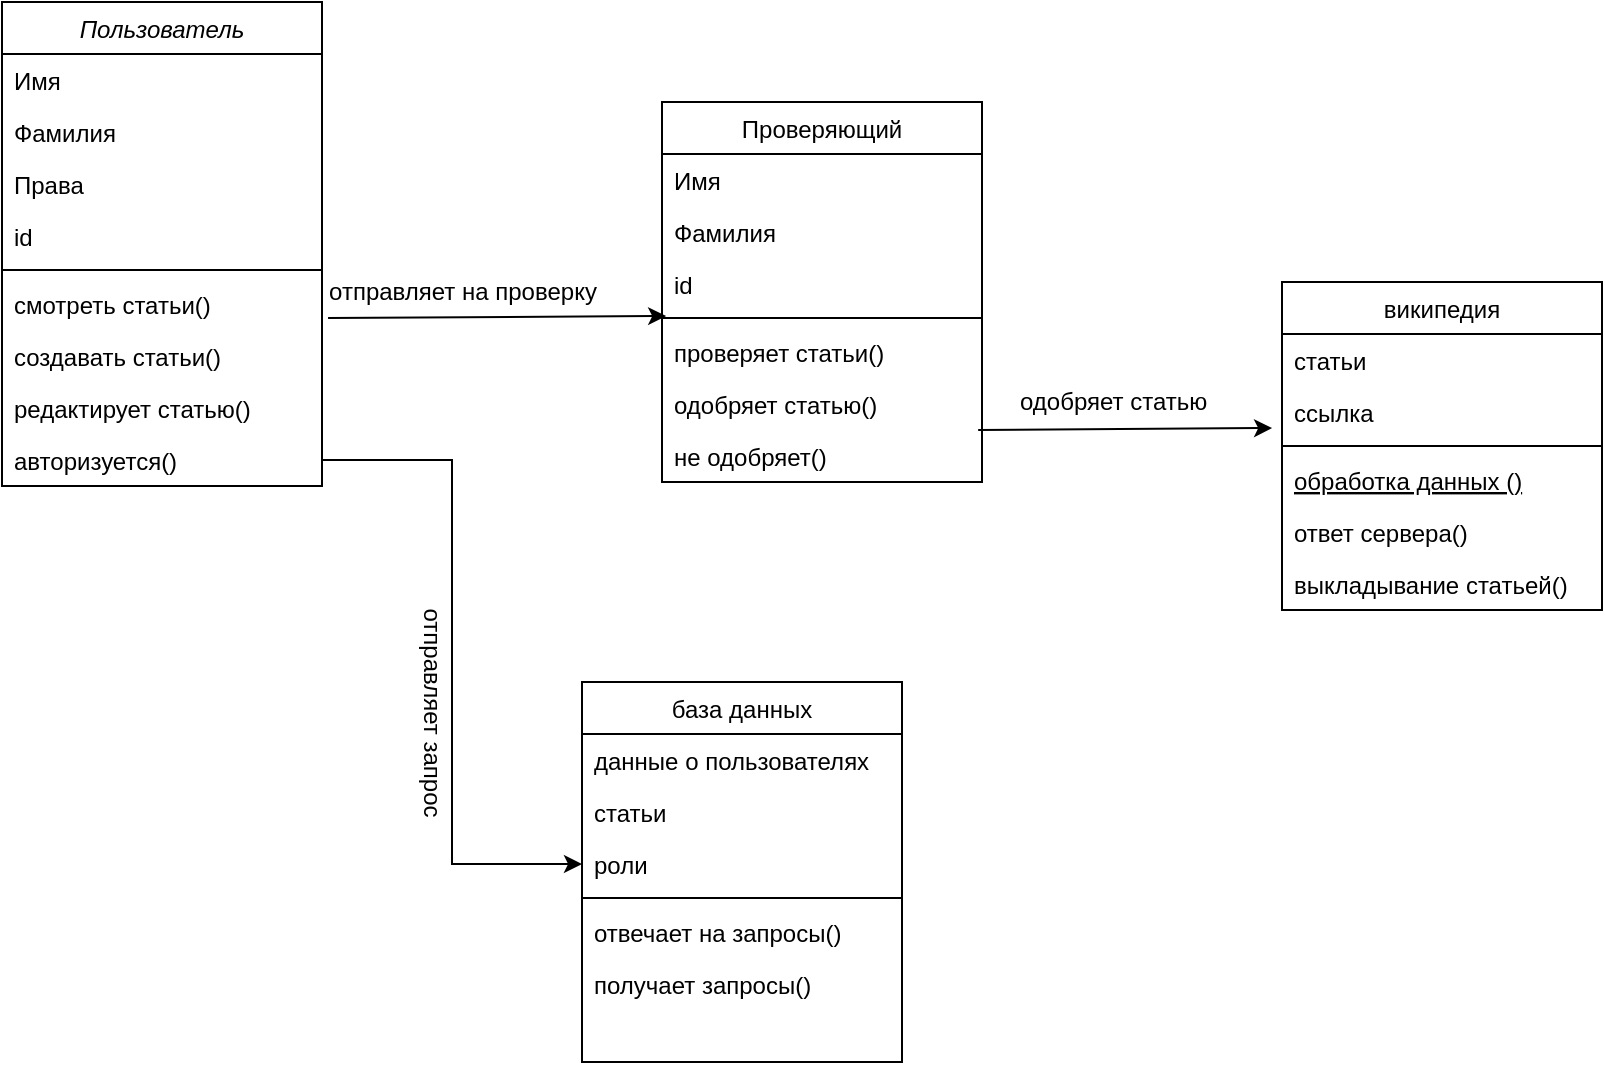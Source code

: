 <mxfile version="20.6.0" type="device"><diagram id="8967mcPS5vx15I04nFt3" name="Page-1"><mxGraphModel dx="2031" dy="-20" grid="1" gridSize="10" guides="1" tooltips="1" connect="1" arrows="1" fold="1" page="1" pageScale="1" pageWidth="827" pageHeight="1169" math="0" shadow="0"><root><mxCell id="0"/><mxCell id="1" parent="0"/><mxCell id="okarAszU4wDWdQ2tteDo-1" value="Пользователь" style="swimlane;fontStyle=2;align=center;verticalAlign=top;childLayout=stackLayout;horizontal=1;startSize=26;horizontalStack=0;resizeParent=1;resizeLast=0;collapsible=1;marginBottom=0;rounded=0;shadow=0;strokeWidth=1;" vertex="1" parent="1"><mxGeometry x="20" y="1500" width="160" height="242" as="geometry"><mxRectangle x="230" y="140" width="160" height="26" as="alternateBounds"/></mxGeometry></mxCell><mxCell id="okarAszU4wDWdQ2tteDo-2" value="Имя" style="text;align=left;verticalAlign=top;spacingLeft=4;spacingRight=4;overflow=hidden;rotatable=0;points=[[0,0.5],[1,0.5]];portConstraint=eastwest;" vertex="1" parent="okarAszU4wDWdQ2tteDo-1"><mxGeometry y="26" width="160" height="26" as="geometry"/></mxCell><mxCell id="okarAszU4wDWdQ2tteDo-3" value="Фамилия" style="text;align=left;verticalAlign=top;spacingLeft=4;spacingRight=4;overflow=hidden;rotatable=0;points=[[0,0.5],[1,0.5]];portConstraint=eastwest;rounded=0;shadow=0;html=0;" vertex="1" parent="okarAszU4wDWdQ2tteDo-1"><mxGeometry y="52" width="160" height="26" as="geometry"/></mxCell><mxCell id="okarAszU4wDWdQ2tteDo-4" value="Права" style="text;align=left;verticalAlign=top;spacingLeft=4;spacingRight=4;overflow=hidden;rotatable=0;points=[[0,0.5],[1,0.5]];portConstraint=eastwest;rounded=0;shadow=0;html=0;" vertex="1" parent="okarAszU4wDWdQ2tteDo-1"><mxGeometry y="78" width="160" height="26" as="geometry"/></mxCell><mxCell id="okarAszU4wDWdQ2tteDo-5" value="id" style="text;align=left;verticalAlign=top;spacingLeft=4;spacingRight=4;overflow=hidden;rotatable=0;points=[[0,0.5],[1,0.5]];portConstraint=eastwest;rounded=0;shadow=0;html=0;" vertex="1" parent="okarAszU4wDWdQ2tteDo-1"><mxGeometry y="104" width="160" height="26" as="geometry"/></mxCell><mxCell id="okarAszU4wDWdQ2tteDo-6" value="" style="line;html=1;strokeWidth=1;align=left;verticalAlign=middle;spacingTop=-1;spacingLeft=3;spacingRight=3;rotatable=0;labelPosition=right;points=[];portConstraint=eastwest;" vertex="1" parent="okarAszU4wDWdQ2tteDo-1"><mxGeometry y="130" width="160" height="8" as="geometry"/></mxCell><mxCell id="okarAszU4wDWdQ2tteDo-7" value="смотреть статьи()" style="text;align=left;verticalAlign=top;spacingLeft=4;spacingRight=4;overflow=hidden;rotatable=0;points=[[0,0.5],[1,0.5]];portConstraint=eastwest;" vertex="1" parent="okarAszU4wDWdQ2tteDo-1"><mxGeometry y="138" width="160" height="26" as="geometry"/></mxCell><mxCell id="okarAszU4wDWdQ2tteDo-8" value="создавать статьи()" style="text;align=left;verticalAlign=top;spacingLeft=4;spacingRight=4;overflow=hidden;rotatable=0;points=[[0,0.5],[1,0.5]];portConstraint=eastwest;" vertex="1" parent="okarAszU4wDWdQ2tteDo-1"><mxGeometry y="164" width="160" height="26" as="geometry"/></mxCell><mxCell id="okarAszU4wDWdQ2tteDo-9" value="редактирует статью()" style="text;align=left;verticalAlign=top;spacingLeft=4;spacingRight=4;overflow=hidden;rotatable=0;points=[[0,0.5],[1,0.5]];portConstraint=eastwest;" vertex="1" parent="okarAszU4wDWdQ2tteDo-1"><mxGeometry y="190" width="160" height="26" as="geometry"/></mxCell><mxCell id="okarAszU4wDWdQ2tteDo-10" value="авторизуется()" style="text;align=left;verticalAlign=top;spacingLeft=4;spacingRight=4;overflow=hidden;rotatable=0;points=[[0,0.5],[1,0.5]];portConstraint=eastwest;" vertex="1" parent="okarAszU4wDWdQ2tteDo-1"><mxGeometry y="216" width="160" height="26" as="geometry"/></mxCell><mxCell id="okarAszU4wDWdQ2tteDo-11" value="википедия" style="swimlane;fontStyle=0;align=center;verticalAlign=top;childLayout=stackLayout;horizontal=1;startSize=26;horizontalStack=0;resizeParent=1;resizeLast=0;collapsible=1;marginBottom=0;rounded=0;shadow=0;strokeWidth=1;" vertex="1" parent="1"><mxGeometry x="660" y="1640" width="160" height="164" as="geometry"><mxRectangle x="130" y="380" width="160" height="26" as="alternateBounds"/></mxGeometry></mxCell><mxCell id="okarAszU4wDWdQ2tteDo-12" value="статьи" style="text;align=left;verticalAlign=top;spacingLeft=4;spacingRight=4;overflow=hidden;rotatable=0;points=[[0,0.5],[1,0.5]];portConstraint=eastwest;" vertex="1" parent="okarAszU4wDWdQ2tteDo-11"><mxGeometry y="26" width="160" height="26" as="geometry"/></mxCell><mxCell id="okarAszU4wDWdQ2tteDo-13" value="ссылка" style="text;align=left;verticalAlign=top;spacingLeft=4;spacingRight=4;overflow=hidden;rotatable=0;points=[[0,0.5],[1,0.5]];portConstraint=eastwest;rounded=0;shadow=0;html=0;" vertex="1" parent="okarAszU4wDWdQ2tteDo-11"><mxGeometry y="52" width="160" height="26" as="geometry"/></mxCell><mxCell id="okarAszU4wDWdQ2tteDo-14" value="" style="line;html=1;strokeWidth=1;align=left;verticalAlign=middle;spacingTop=-1;spacingLeft=3;spacingRight=3;rotatable=0;labelPosition=right;points=[];portConstraint=eastwest;" vertex="1" parent="okarAszU4wDWdQ2tteDo-11"><mxGeometry y="78" width="160" height="8" as="geometry"/></mxCell><mxCell id="okarAszU4wDWdQ2tteDo-15" value="обработка данных ()" style="text;align=left;verticalAlign=top;spacingLeft=4;spacingRight=4;overflow=hidden;rotatable=0;points=[[0,0.5],[1,0.5]];portConstraint=eastwest;fontStyle=4" vertex="1" parent="okarAszU4wDWdQ2tteDo-11"><mxGeometry y="86" width="160" height="26" as="geometry"/></mxCell><mxCell id="okarAszU4wDWdQ2tteDo-16" value="ответ сервера()" style="text;align=left;verticalAlign=top;spacingLeft=4;spacingRight=4;overflow=hidden;rotatable=0;points=[[0,0.5],[1,0.5]];portConstraint=eastwest;" vertex="1" parent="okarAszU4wDWdQ2tteDo-11"><mxGeometry y="112" width="160" height="26" as="geometry"/></mxCell><mxCell id="okarAszU4wDWdQ2tteDo-17" value="выкладывание статьей()" style="text;align=left;verticalAlign=top;spacingLeft=4;spacingRight=4;overflow=hidden;rotatable=0;points=[[0,0.5],[1,0.5]];portConstraint=eastwest;" vertex="1" parent="okarAszU4wDWdQ2tteDo-11"><mxGeometry y="138" width="160" height="26" as="geometry"/></mxCell><mxCell id="okarAszU4wDWdQ2tteDo-18" value="Проверяющий" style="swimlane;fontStyle=0;align=center;verticalAlign=top;childLayout=stackLayout;horizontal=1;startSize=26;horizontalStack=0;resizeParent=1;resizeLast=0;collapsible=1;marginBottom=0;rounded=0;shadow=0;strokeWidth=1;" vertex="1" parent="1"><mxGeometry x="350" y="1550" width="160" height="190" as="geometry"><mxRectangle x="550" y="140" width="160" height="26" as="alternateBounds"/></mxGeometry></mxCell><mxCell id="okarAszU4wDWdQ2tteDo-19" value="Имя" style="text;align=left;verticalAlign=top;spacingLeft=4;spacingRight=4;overflow=hidden;rotatable=0;points=[[0,0.5],[1,0.5]];portConstraint=eastwest;" vertex="1" parent="okarAszU4wDWdQ2tteDo-18"><mxGeometry y="26" width="160" height="26" as="geometry"/></mxCell><mxCell id="okarAszU4wDWdQ2tteDo-20" value="Фамилия" style="text;align=left;verticalAlign=top;spacingLeft=4;spacingRight=4;overflow=hidden;rotatable=0;points=[[0,0.5],[1,0.5]];portConstraint=eastwest;rounded=0;shadow=0;html=0;" vertex="1" parent="okarAszU4wDWdQ2tteDo-18"><mxGeometry y="52" width="160" height="26" as="geometry"/></mxCell><mxCell id="okarAszU4wDWdQ2tteDo-21" value="id" style="text;align=left;verticalAlign=top;spacingLeft=4;spacingRight=4;overflow=hidden;rotatable=0;points=[[0,0.5],[1,0.5]];portConstraint=eastwest;rounded=0;shadow=0;html=0;" vertex="1" parent="okarAszU4wDWdQ2tteDo-18"><mxGeometry y="78" width="160" height="26" as="geometry"/></mxCell><mxCell id="okarAszU4wDWdQ2tteDo-22" value="" style="line;html=1;strokeWidth=1;align=left;verticalAlign=middle;spacingTop=-1;spacingLeft=3;spacingRight=3;rotatable=0;labelPosition=right;points=[];portConstraint=eastwest;" vertex="1" parent="okarAszU4wDWdQ2tteDo-18"><mxGeometry y="104" width="160" height="8" as="geometry"/></mxCell><mxCell id="okarAszU4wDWdQ2tteDo-23" value="проверяет статьи()" style="text;align=left;verticalAlign=top;spacingLeft=4;spacingRight=4;overflow=hidden;rotatable=0;points=[[0,0.5],[1,0.5]];portConstraint=eastwest;" vertex="1" parent="okarAszU4wDWdQ2tteDo-18"><mxGeometry y="112" width="160" height="26" as="geometry"/></mxCell><mxCell id="okarAszU4wDWdQ2tteDo-24" value="одобряет статью()" style="text;align=left;verticalAlign=top;spacingLeft=4;spacingRight=4;overflow=hidden;rotatable=0;points=[[0,0.5],[1,0.5]];portConstraint=eastwest;" vertex="1" parent="okarAszU4wDWdQ2tteDo-18"><mxGeometry y="138" width="160" height="26" as="geometry"/></mxCell><mxCell id="okarAszU4wDWdQ2tteDo-25" value="не одобряет()" style="text;align=left;verticalAlign=top;spacingLeft=4;spacingRight=4;overflow=hidden;rotatable=0;points=[[0,0.5],[1,0.5]];portConstraint=eastwest;" vertex="1" parent="okarAszU4wDWdQ2tteDo-18"><mxGeometry y="164" width="160" height="26" as="geometry"/></mxCell><mxCell id="okarAszU4wDWdQ2tteDo-26" value="" style="endArrow=classic;html=1;rounded=0;entryX=0.013;entryY=-0.192;entryDx=0;entryDy=0;entryPerimeter=0;exitX=1.019;exitY=0.769;exitDx=0;exitDy=0;exitPerimeter=0;" edge="1" parent="1" source="okarAszU4wDWdQ2tteDo-7" target="okarAszU4wDWdQ2tteDo-23"><mxGeometry width="50" height="50" relative="1" as="geometry"><mxPoint x="190" y="1660" as="sourcePoint"/><mxPoint x="270" y="1610" as="targetPoint"/></mxGeometry></mxCell><mxCell id="okarAszU4wDWdQ2tteDo-27" value="отправляет на проверку" style="text;html=1;align=center;verticalAlign=middle;resizable=0;points=[];autosize=1;strokeColor=none;fillColor=none;" vertex="1" parent="1"><mxGeometry x="170" y="1630" width="160" height="30" as="geometry"/></mxCell><mxCell id="okarAszU4wDWdQ2tteDo-28" value="" style="endArrow=classic;html=1;rounded=0;entryX=-0.031;entryY=0.808;entryDx=0;entryDy=0;entryPerimeter=0;exitX=0.988;exitY=0;exitDx=0;exitDy=0;exitPerimeter=0;" edge="1" parent="1" source="okarAszU4wDWdQ2tteDo-25" target="okarAszU4wDWdQ2tteDo-13"><mxGeometry width="50" height="50" relative="1" as="geometry"><mxPoint x="550" y="1730" as="sourcePoint"/><mxPoint x="600" y="1680" as="targetPoint"/></mxGeometry></mxCell><mxCell id="okarAszU4wDWdQ2tteDo-29" value="одобряет статью&amp;nbsp;" style="text;html=1;align=center;verticalAlign=middle;resizable=0;points=[];autosize=1;strokeColor=none;fillColor=none;" vertex="1" parent="1"><mxGeometry x="517" y="1685" width="120" height="30" as="geometry"/></mxCell><mxCell id="okarAszU4wDWdQ2tteDo-30" value="база данных" style="swimlane;fontStyle=0;align=center;verticalAlign=top;childLayout=stackLayout;horizontal=1;startSize=26;horizontalStack=0;resizeParent=1;resizeLast=0;collapsible=1;marginBottom=0;rounded=0;shadow=0;strokeWidth=1;" vertex="1" parent="1"><mxGeometry x="310" y="1840" width="160" height="190" as="geometry"><mxRectangle x="550" y="140" width="160" height="26" as="alternateBounds"/></mxGeometry></mxCell><mxCell id="okarAszU4wDWdQ2tteDo-31" value="данные о пользователях" style="text;align=left;verticalAlign=top;spacingLeft=4;spacingRight=4;overflow=hidden;rotatable=0;points=[[0,0.5],[1,0.5]];portConstraint=eastwest;" vertex="1" parent="okarAszU4wDWdQ2tteDo-30"><mxGeometry y="26" width="160" height="26" as="geometry"/></mxCell><mxCell id="okarAszU4wDWdQ2tteDo-32" value="статьи" style="text;align=left;verticalAlign=top;spacingLeft=4;spacingRight=4;overflow=hidden;rotatable=0;points=[[0,0.5],[1,0.5]];portConstraint=eastwest;rounded=0;shadow=0;html=0;" vertex="1" parent="okarAszU4wDWdQ2tteDo-30"><mxGeometry y="52" width="160" height="26" as="geometry"/></mxCell><mxCell id="okarAszU4wDWdQ2tteDo-33" value="роли" style="text;align=left;verticalAlign=top;spacingLeft=4;spacingRight=4;overflow=hidden;rotatable=0;points=[[0,0.5],[1,0.5]];portConstraint=eastwest;rounded=0;shadow=0;html=0;" vertex="1" parent="okarAszU4wDWdQ2tteDo-30"><mxGeometry y="78" width="160" height="26" as="geometry"/></mxCell><mxCell id="okarAszU4wDWdQ2tteDo-34" value="" style="line;html=1;strokeWidth=1;align=left;verticalAlign=middle;spacingTop=-1;spacingLeft=3;spacingRight=3;rotatable=0;labelPosition=right;points=[];portConstraint=eastwest;" vertex="1" parent="okarAszU4wDWdQ2tteDo-30"><mxGeometry y="104" width="160" height="8" as="geometry"/></mxCell><mxCell id="okarAszU4wDWdQ2tteDo-35" value="отвечает на запросы()" style="text;align=left;verticalAlign=top;spacingLeft=4;spacingRight=4;overflow=hidden;rotatable=0;points=[[0,0.5],[1,0.5]];portConstraint=eastwest;" vertex="1" parent="okarAszU4wDWdQ2tteDo-30"><mxGeometry y="112" width="160" height="26" as="geometry"/></mxCell><mxCell id="okarAszU4wDWdQ2tteDo-36" value="получает запросы()" style="text;align=left;verticalAlign=top;spacingLeft=4;spacingRight=4;overflow=hidden;rotatable=0;points=[[0,0.5],[1,0.5]];portConstraint=eastwest;" vertex="1" parent="okarAszU4wDWdQ2tteDo-30"><mxGeometry y="138" width="160" height="26" as="geometry"/></mxCell><mxCell id="okarAszU4wDWdQ2tteDo-38" value="отправляет запрос" style="text;html=1;align=center;verticalAlign=middle;resizable=0;points=[];autosize=1;strokeColor=none;fillColor=none;rotation=90;" vertex="1" parent="1"><mxGeometry x="170" y="1840" width="130" height="30" as="geometry"/></mxCell><mxCell id="okarAszU4wDWdQ2tteDo-39" style="edgeStyle=orthogonalEdgeStyle;rounded=0;orthogonalLoop=1;jettySize=auto;html=1;entryX=0;entryY=0.5;entryDx=0;entryDy=0;" edge="1" parent="1" source="okarAszU4wDWdQ2tteDo-10" target="okarAszU4wDWdQ2tteDo-33"><mxGeometry relative="1" as="geometry"/></mxCell></root></mxGraphModel></diagram></mxfile>